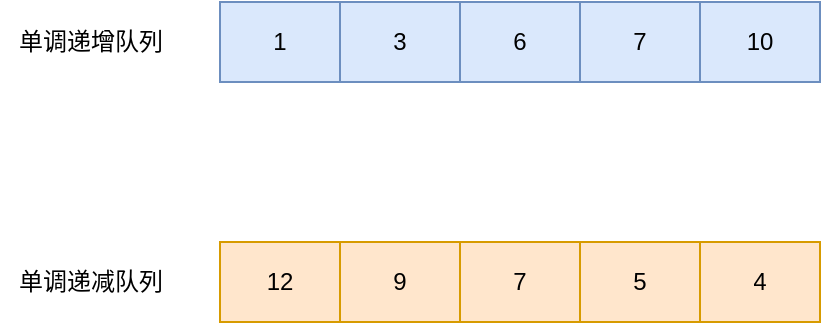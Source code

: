 <mxfile version="14.9.9" type="github">
  <diagram id="WII6mWOaHSMsTVorQr9N" name="Page-1">
    <mxGraphModel dx="946" dy="536" grid="1" gridSize="10" guides="1" tooltips="1" connect="1" arrows="1" fold="1" page="1" pageScale="1" pageWidth="827" pageHeight="1169" math="0" shadow="0">
      <root>
        <mxCell id="0" />
        <mxCell id="1" parent="0" />
        <mxCell id="KNY4HZSlmsUiAL8JBXFu-26" value="" style="shape=table;html=1;whiteSpace=wrap;startSize=0;container=1;collapsible=0;childLayout=tableLayout;fillColor=#ffe6cc;strokeColor=#d79b00;" vertex="1" parent="1">
          <mxGeometry x="320" y="340" width="300" height="40" as="geometry" />
        </mxCell>
        <mxCell id="KNY4HZSlmsUiAL8JBXFu-27" value="" style="shape=partialRectangle;html=1;whiteSpace=wrap;collapsible=0;dropTarget=0;pointerEvents=0;fillColor=none;top=0;left=0;bottom=0;right=0;points=[[0,0.5],[1,0.5]];portConstraint=eastwest;" vertex="1" parent="KNY4HZSlmsUiAL8JBXFu-26">
          <mxGeometry width="300" height="40" as="geometry" />
        </mxCell>
        <mxCell id="KNY4HZSlmsUiAL8JBXFu-28" value="12" style="shape=partialRectangle;html=1;whiteSpace=wrap;connectable=0;fillColor=none;top=0;left=0;bottom=0;right=0;overflow=hidden;pointerEvents=1;" vertex="1" parent="KNY4HZSlmsUiAL8JBXFu-27">
          <mxGeometry width="60" height="40" as="geometry" />
        </mxCell>
        <mxCell id="KNY4HZSlmsUiAL8JBXFu-29" value="9" style="shape=partialRectangle;html=1;whiteSpace=wrap;connectable=0;fillColor=none;top=0;left=0;bottom=0;right=0;overflow=hidden;pointerEvents=1;" vertex="1" parent="KNY4HZSlmsUiAL8JBXFu-27">
          <mxGeometry x="60" width="60" height="40" as="geometry" />
        </mxCell>
        <mxCell id="KNY4HZSlmsUiAL8JBXFu-30" value="7" style="shape=partialRectangle;html=1;whiteSpace=wrap;connectable=0;fillColor=none;top=0;left=0;bottom=0;right=0;overflow=hidden;pointerEvents=1;" vertex="1" parent="KNY4HZSlmsUiAL8JBXFu-27">
          <mxGeometry x="120" width="60" height="40" as="geometry" />
        </mxCell>
        <mxCell id="KNY4HZSlmsUiAL8JBXFu-31" value="5" style="shape=partialRectangle;html=1;whiteSpace=wrap;connectable=0;fillColor=none;top=0;left=0;bottom=0;right=0;overflow=hidden;pointerEvents=1;" vertex="1" parent="KNY4HZSlmsUiAL8JBXFu-27">
          <mxGeometry x="180" width="60" height="40" as="geometry" />
        </mxCell>
        <mxCell id="KNY4HZSlmsUiAL8JBXFu-32" value="4" style="shape=partialRectangle;html=1;whiteSpace=wrap;connectable=0;fillColor=none;top=0;left=0;bottom=0;right=0;overflow=hidden;pointerEvents=1;" vertex="1" parent="KNY4HZSlmsUiAL8JBXFu-27">
          <mxGeometry x="240" width="60" height="40" as="geometry" />
        </mxCell>
        <mxCell id="KNY4HZSlmsUiAL8JBXFu-33" value="单调递增队列" style="text;html=1;align=center;verticalAlign=middle;resizable=0;points=[];autosize=1;strokeColor=none;" vertex="1" parent="1">
          <mxGeometry x="210" y="230" width="90" height="20" as="geometry" />
        </mxCell>
        <mxCell id="KNY4HZSlmsUiAL8JBXFu-34" value="单调递减队列" style="text;html=1;align=center;verticalAlign=middle;resizable=0;points=[];autosize=1;strokeColor=none;" vertex="1" parent="1">
          <mxGeometry x="210" y="350" width="90" height="20" as="geometry" />
        </mxCell>
        <mxCell id="KNY4HZSlmsUiAL8JBXFu-35" value="" style="shape=table;html=1;whiteSpace=wrap;startSize=0;container=1;collapsible=0;childLayout=tableLayout;fillColor=#dae8fc;strokeColor=#6c8ebf;" vertex="1" parent="1">
          <mxGeometry x="320" y="220" width="300" height="40" as="geometry" />
        </mxCell>
        <mxCell id="KNY4HZSlmsUiAL8JBXFu-36" value="" style="shape=partialRectangle;html=1;whiteSpace=wrap;collapsible=0;dropTarget=0;pointerEvents=0;fillColor=none;top=0;left=0;bottom=0;right=0;points=[[0,0.5],[1,0.5]];portConstraint=eastwest;" vertex="1" parent="KNY4HZSlmsUiAL8JBXFu-35">
          <mxGeometry width="300" height="40" as="geometry" />
        </mxCell>
        <mxCell id="KNY4HZSlmsUiAL8JBXFu-37" value="1" style="shape=partialRectangle;html=1;whiteSpace=wrap;connectable=0;fillColor=none;top=0;left=0;bottom=0;right=0;overflow=hidden;pointerEvents=1;" vertex="1" parent="KNY4HZSlmsUiAL8JBXFu-36">
          <mxGeometry width="60" height="40" as="geometry" />
        </mxCell>
        <mxCell id="KNY4HZSlmsUiAL8JBXFu-38" value="3" style="shape=partialRectangle;html=1;whiteSpace=wrap;connectable=0;fillColor=none;top=0;left=0;bottom=0;right=0;overflow=hidden;pointerEvents=1;" vertex="1" parent="KNY4HZSlmsUiAL8JBXFu-36">
          <mxGeometry x="60" width="60" height="40" as="geometry" />
        </mxCell>
        <mxCell id="KNY4HZSlmsUiAL8JBXFu-39" value="6" style="shape=partialRectangle;html=1;whiteSpace=wrap;connectable=0;fillColor=none;top=0;left=0;bottom=0;right=0;overflow=hidden;pointerEvents=1;" vertex="1" parent="KNY4HZSlmsUiAL8JBXFu-36">
          <mxGeometry x="120" width="60" height="40" as="geometry" />
        </mxCell>
        <mxCell id="KNY4HZSlmsUiAL8JBXFu-40" value="7" style="shape=partialRectangle;html=1;whiteSpace=wrap;connectable=0;fillColor=none;top=0;left=0;bottom=0;right=0;overflow=hidden;pointerEvents=1;" vertex="1" parent="KNY4HZSlmsUiAL8JBXFu-36">
          <mxGeometry x="180" width="60" height="40" as="geometry" />
        </mxCell>
        <mxCell id="KNY4HZSlmsUiAL8JBXFu-41" value="10" style="shape=partialRectangle;html=1;whiteSpace=wrap;connectable=0;fillColor=none;top=0;left=0;bottom=0;right=0;overflow=hidden;pointerEvents=1;" vertex="1" parent="KNY4HZSlmsUiAL8JBXFu-36">
          <mxGeometry x="240" width="60" height="40" as="geometry" />
        </mxCell>
      </root>
    </mxGraphModel>
  </diagram>
</mxfile>
